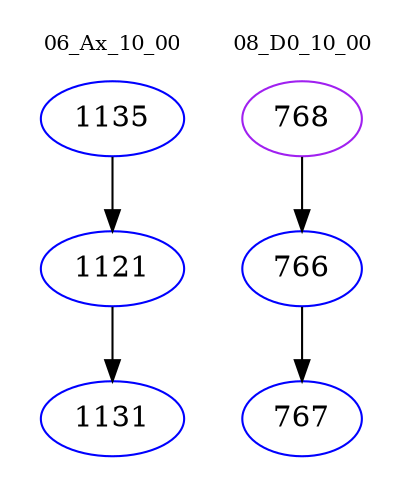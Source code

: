 digraph{
subgraph cluster_0 {
color = white
label = "06_Ax_10_00";
fontsize=10;
T0_1135 [label="1135", color="blue"]
T0_1135 -> T0_1121 [color="black"]
T0_1121 [label="1121", color="blue"]
T0_1121 -> T0_1131 [color="black"]
T0_1131 [label="1131", color="blue"]
}
subgraph cluster_1 {
color = white
label = "08_D0_10_00";
fontsize=10;
T1_768 [label="768", color="purple"]
T1_768 -> T1_766 [color="black"]
T1_766 [label="766", color="blue"]
T1_766 -> T1_767 [color="black"]
T1_767 [label="767", color="blue"]
}
}
